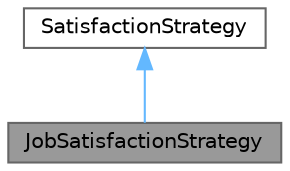 digraph "JobSatisfactionStrategy"
{
 // LATEX_PDF_SIZE
  bgcolor="transparent";
  edge [fontname=Helvetica,fontsize=10,labelfontname=Helvetica,labelfontsize=10];
  node [fontname=Helvetica,fontsize=10,shape=box,height=0.2,width=0.4];
  Node1 [id="Node000001",label="JobSatisfactionStrategy",height=0.2,width=0.4,color="gray40", fillcolor="grey60", style="filled", fontcolor="black",tooltip="Strategy for calculating and updating citizen satisfaction based on job conditions."];
  Node2 -> Node1 [id="edge1_Node000001_Node000002",dir="back",color="steelblue1",style="solid",tooltip=" "];
  Node2 [id="Node000002",label="SatisfactionStrategy",height=0.2,width=0.4,color="gray40", fillcolor="white", style="filled",URL="$classSatisfactionStrategy.html",tooltip="Interface for calculating and updating citizen satisfaction."];
}
